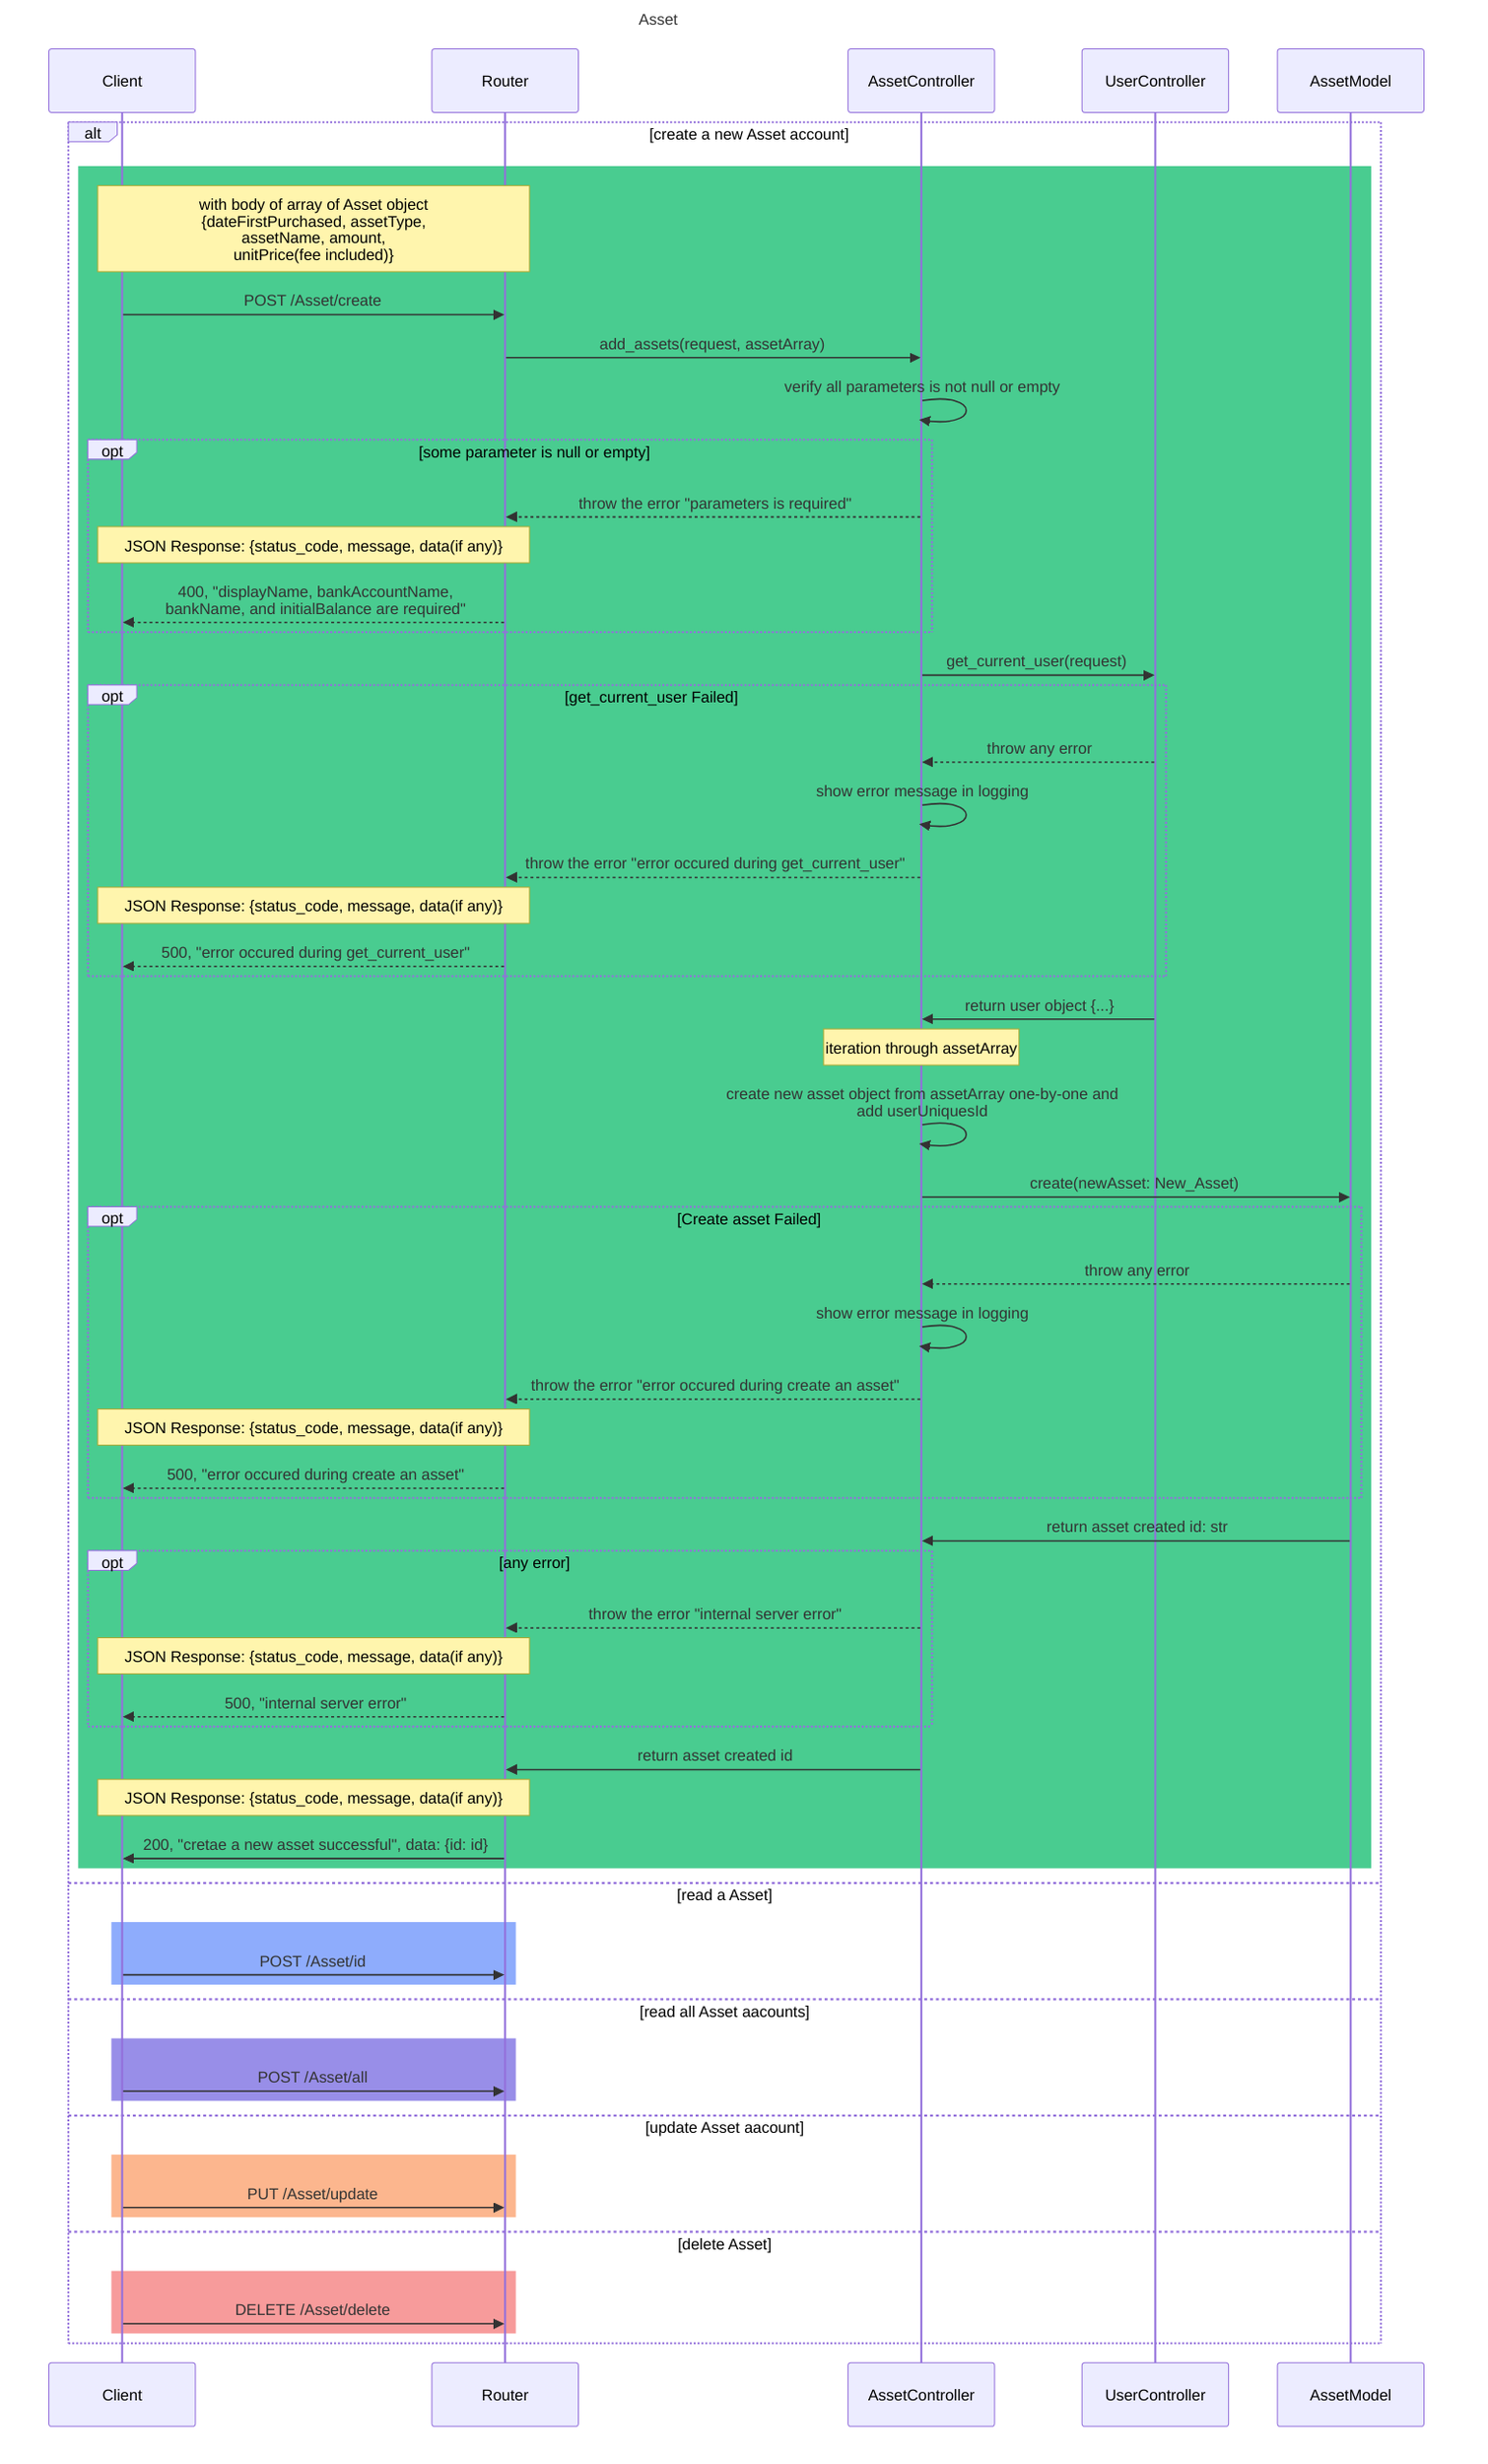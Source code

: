 sequenceDiagram
    title Asset 
    participant Client
    participant Router
    participant Cont as AssetController
    participant User as UserController
    participant Asset as AssetModel

    alt create a new Asset account
        rect rgb(73,204,144)
            Note over Client,Router: with body of array of Asset object<br>{dateFirstPurchased, assetType,<br>assetName, amount,<br>unitPrice(fee included)}
            Client->>Router: POST /Asset/create
            Router->>Cont: add_assets(request, assetArray)
            Cont->>Cont: verify all parameters is not null or empty
            opt some parameter is null or empty
                Cont-->>Router: throw the error "parameters is required"
                Note over Router,Client: JSON Response: {status_code, message, data(if any)}
                Router-->>Client: 400, "displayName, bankAccountName,<br>bankName, and initialBalance are required"
            end
            Cont->>User: get_current_user(request)
            opt get_current_user Failed
                User-->>Cont: throw any error
                Cont->>Cont: show error message in logging
                Cont-->>Router: throw the error "error occured during get_current_user"
                Note over Router,Client: JSON Response: {status_code, message, data(if any)}
                Router-->>Client: 500, "error occured during get_current_user"
            end
            User->>Cont: return user object {...}
            Note over Cont: iteration through assetArray
            Cont->>Cont: create new asset object from assetArray one-by-one and<br>add userUniquesId
            Cont->>Asset: create(newAsset: New_Asset)
            opt Create asset Failed
                Asset-->>Cont: throw any error
                Cont->>Cont: show error message in logging
                Cont-->>Router: throw the error "error occured during create an asset"
                Note over Router,Client: JSON Response: {status_code, message, data(if any)}
                Router-->>Client: 500, "error occured during create an asset"
            end
            Asset->>Cont: return asset created id: str
            opt any error
                Cont-->>Router: throw the error "internal server error"
                Note over Router,Client: JSON Response: {status_code, message, data(if any)}
                Router-->>Client: 500, "internal server error"
            end
            Cont->>Router: return asset created id
            Note over Router,Client: JSON Response: {status_code, message, data(if any)}
            Router->>Client: 200, "cretae a new asset successful", data: {id: id}

        end
    else read a Asset 
        rect rgb(142,172,252)
            Client->>Router: POST /Asset/id
        end
    else read all Asset aacounts
        rect rgb(152, 142, 232)
            Client->>Router: POST /Asset/all
        end
    else update Asset aacount
        rect rgb(252,182,142)
            Client->>Router: PUT  /Asset/update
        end
    else delete Asset 
        rect rgb(247,155,155)
            Client->>Router: DELETE /Asset/delete
        end
    end